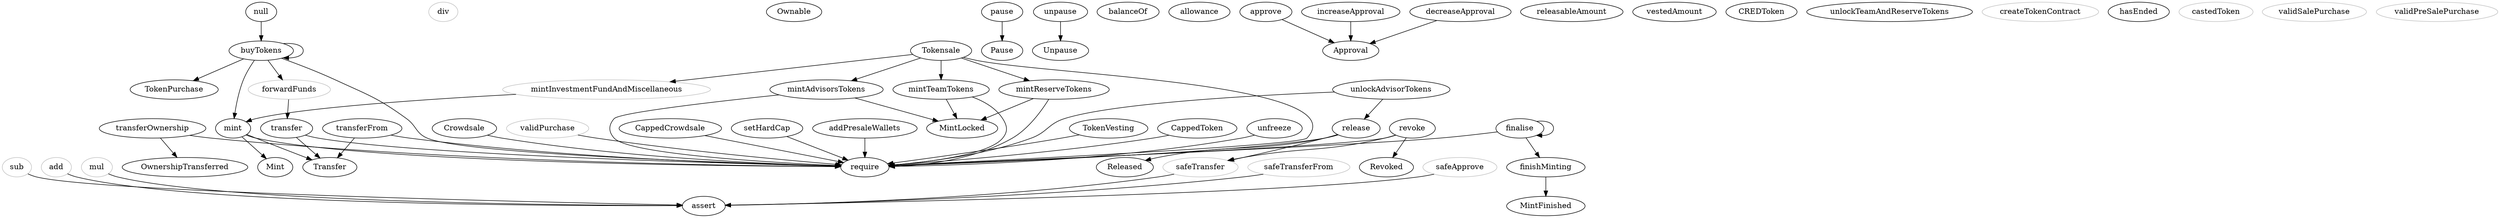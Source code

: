 strict digraph {
  mul [color=gray]
  assert
  div [color=gray]
  sub [color=gray]
  add [color=gray]
  Ownable
  transferOwnership
  require
  OwnershipTransferred
  pause
  Pause
  unpause
  Unpause
  balanceOf
  transfer
  allowance
  transferFrom
  approve
  safeTransfer [color=gray]
  safeTransferFrom [color=gray]
  safeApprove [color=gray]
  TokenVesting
  release
  Released
  revoke
  Revoked
  releasableAmount
  vestedAmount
  Transfer
  Approval
  increaseApproval
  decreaseApproval
  mint
  Mint
  finishMinting
  MintFinished
  CappedToken
  CREDToken
  mintAdvisorsTokens
  MintLocked
  mintTeamTokens
  mintReserveTokens
  finalise
  unfreeze
  unlockTeamAndReserveTokens
  unlockAdvisorTokens
  Crowdsale
  createTokenContract [color=gray]
  null
  buyTokens
  TokenPurchase
  forwardFunds [color=gray]
  validPurchase [color=gray]
  hasEnded
  CappedCrowdsale
  Tokensale
  mintInvestmentFundAndMiscellaneous [color=gray]
  setHardCap
  addPresaleWallets
  castedToken [color=gray]
  validSalePurchase [color=gray]
  validPreSalePurchase [color=gray]
  mul -> assert
  sub -> assert
  add -> assert
  transferOwnership -> require
  transferOwnership -> OwnershipTransferred
  pause -> Pause
  unpause -> Unpause
  safeTransfer -> assert
  safeTransferFrom -> assert
  safeApprove -> assert
  TokenVesting -> require
  release -> require
  release -> safeTransfer
  release -> Released
  revoke -> require
  revoke -> safeTransfer
  revoke -> Revoked
  transfer -> require
  transfer -> Transfer
  transferFrom -> require
  transferFrom -> Transfer
  approve -> Approval
  increaseApproval -> Approval
  decreaseApproval -> Approval
  mint -> Mint
  mint -> Transfer
  finishMinting -> MintFinished
  CappedToken -> require
  mint -> require
  mintAdvisorsTokens -> require
  mintAdvisorsTokens -> MintLocked
  mintTeamTokens -> require
  mintTeamTokens -> MintLocked
  mintReserveTokens -> require
  mintReserveTokens -> MintLocked
  finalise -> require
  finalise -> finishMinting
  unfreeze -> require
  unlockAdvisorTokens -> require
  unlockAdvisorTokens -> release
  Crowdsale -> require
  null -> buyTokens
  buyTokens -> require
  buyTokens -> mint
  buyTokens -> TokenPurchase
  buyTokens -> forwardFunds
  forwardFunds -> transfer
  CappedCrowdsale -> require
  Tokensale -> require
  Tokensale -> mintInvestmentFundAndMiscellaneous
  Tokensale -> mintTeamTokens
  Tokensale -> mintReserveTokens
  Tokensale -> mintAdvisorsTokens
  setHardCap -> require
  addPresaleWallets -> require
  buyTokens -> buyTokens
  finalise -> finalise
  mintInvestmentFundAndMiscellaneous -> mint
  validPurchase -> require
}

